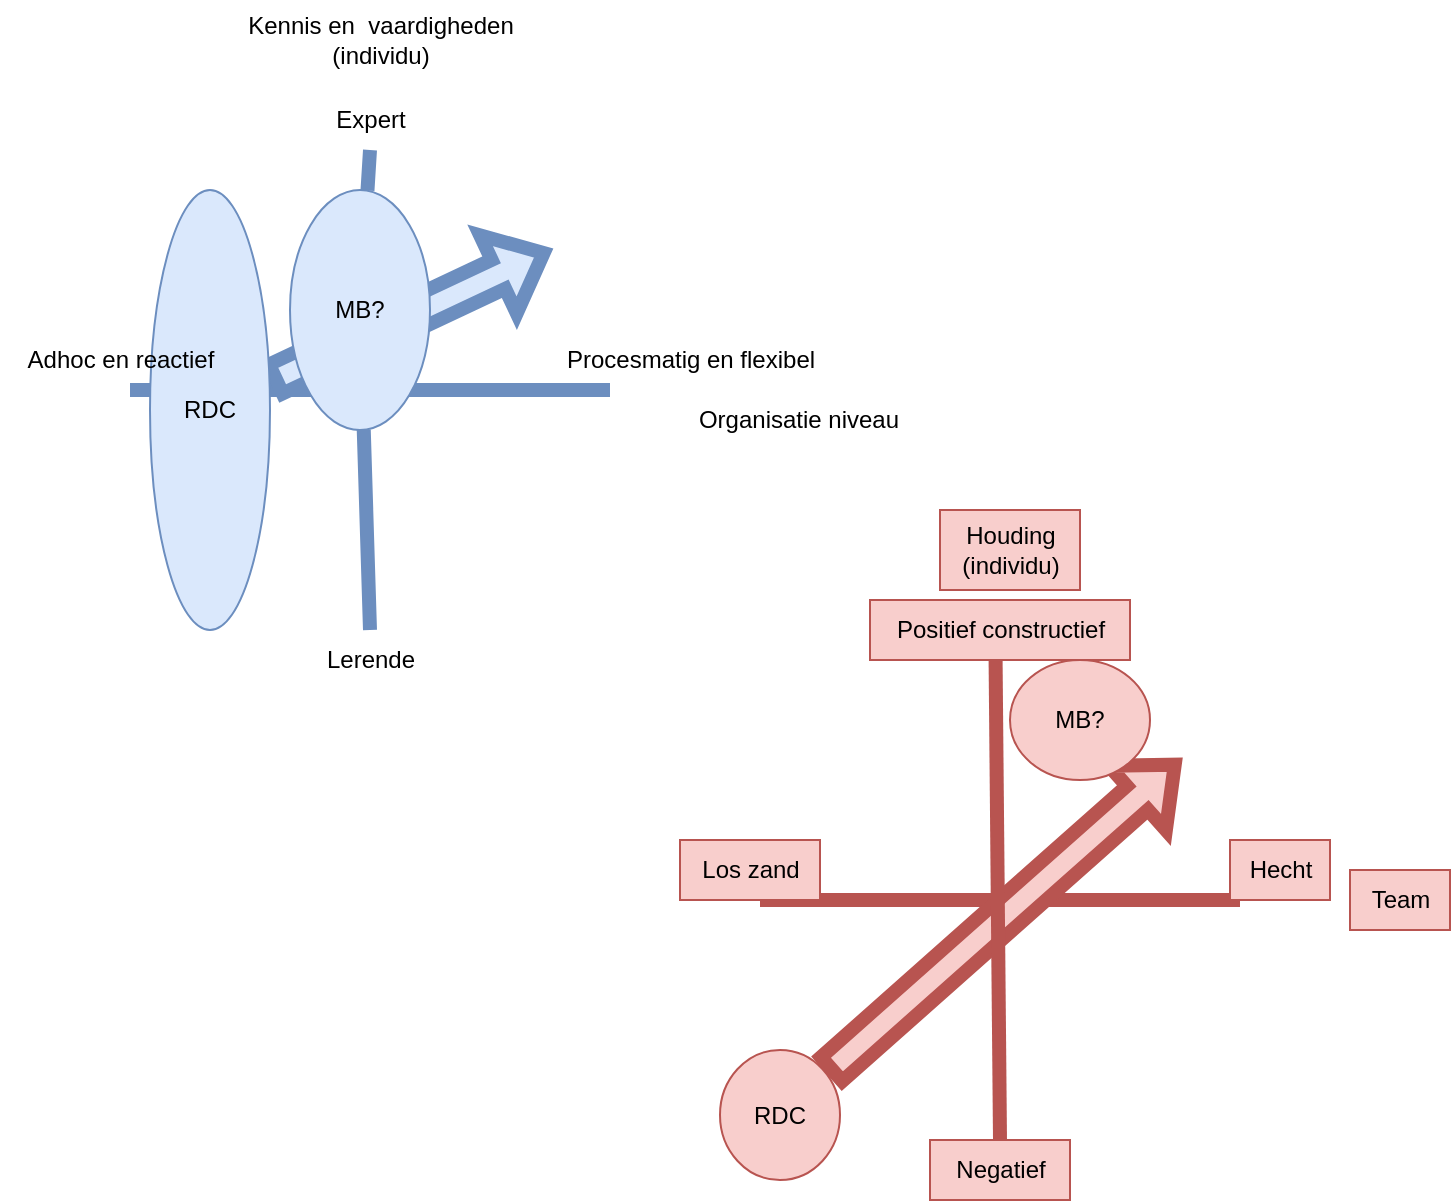 <mxfile version="20.4.0" type="github">
  <diagram id="TwwceFtrrl0UsAo8pEpV" name="Pagina-1">
    <mxGraphModel dx="1298" dy="784" grid="1" gridSize="10" guides="1" tooltips="1" connect="1" arrows="1" fold="1" page="1" pageScale="1" pageWidth="827" pageHeight="1169" math="0" shadow="0">
      <root>
        <mxCell id="0" />
        <mxCell id="1" parent="0" />
        <mxCell id="IL3Q1A1JDviLNZqy1Z-b-1" value="" style="endArrow=none;html=1;rounded=0;strokeWidth=7;fillColor=#dae8fc;strokeColor=#6c8ebf;startArrow=none;" edge="1" parent="1" source="IL3Q1A1JDviLNZqy1Z-b-12">
          <mxGeometry width="50" height="50" relative="1" as="geometry">
            <mxPoint x="200" y="360" as="sourcePoint" />
            <mxPoint x="200" y="120" as="targetPoint" />
          </mxGeometry>
        </mxCell>
        <mxCell id="IL3Q1A1JDviLNZqy1Z-b-2" value="" style="endArrow=none;html=1;rounded=0;strokeWidth=7;fillColor=#dae8fc;strokeColor=#6c8ebf;" edge="1" parent="1">
          <mxGeometry width="50" height="50" relative="1" as="geometry">
            <mxPoint x="320" y="240" as="sourcePoint" />
            <mxPoint x="80" y="240" as="targetPoint" />
          </mxGeometry>
        </mxCell>
        <mxCell id="IL3Q1A1JDviLNZqy1Z-b-3" value="Kennis en&amp;nbsp; vaardigheden&lt;br&gt;(individu)" style="text;html=1;resizable=0;autosize=1;align=center;verticalAlign=middle;points=[];fillColor=none;strokeColor=none;rounded=0;" vertex="1" parent="1">
          <mxGeometry x="125" y="45" width="160" height="40" as="geometry" />
        </mxCell>
        <mxCell id="IL3Q1A1JDviLNZqy1Z-b-4" value="Expert" style="text;html=1;resizable=0;autosize=1;align=center;verticalAlign=middle;points=[];fillColor=none;strokeColor=none;rounded=0;" vertex="1" parent="1">
          <mxGeometry x="170" y="90" width="60" height="30" as="geometry" />
        </mxCell>
        <mxCell id="IL3Q1A1JDviLNZqy1Z-b-5" value="Lerende" style="text;html=1;resizable=0;autosize=1;align=center;verticalAlign=middle;points=[];fillColor=none;strokeColor=none;rounded=0;" vertex="1" parent="1">
          <mxGeometry x="165" y="360" width="70" height="30" as="geometry" />
        </mxCell>
        <mxCell id="IL3Q1A1JDviLNZqy1Z-b-6" value="Procesmatig en flexibel" style="text;html=1;resizable=0;autosize=1;align=center;verticalAlign=middle;points=[];fillColor=none;strokeColor=none;rounded=0;" vertex="1" parent="1">
          <mxGeometry x="285" y="210" width="150" height="30" as="geometry" />
        </mxCell>
        <mxCell id="IL3Q1A1JDviLNZqy1Z-b-8" value="Organisatie niveau" style="text;html=1;resizable=0;autosize=1;align=center;verticalAlign=middle;points=[];fillColor=none;strokeColor=none;rounded=0;" vertex="1" parent="1">
          <mxGeometry x="354" y="240" width="120" height="30" as="geometry" />
        </mxCell>
        <mxCell id="IL3Q1A1JDviLNZqy1Z-b-11" value="" style="shape=flexArrow;endArrow=classic;html=1;rounded=0;strokeWidth=7;fillColor=#dae8fc;strokeColor=#6c8ebf;" edge="1" parent="1" source="IL3Q1A1JDviLNZqy1Z-b-13">
          <mxGeometry width="50" height="50" relative="1" as="geometry">
            <mxPoint x="150" y="280" as="sourcePoint" />
            <mxPoint x="290" y="170" as="targetPoint" />
          </mxGeometry>
        </mxCell>
        <mxCell id="IL3Q1A1JDviLNZqy1Z-b-13" value="RDC" style="ellipse;whiteSpace=wrap;html=1;fillColor=#dae8fc;strokeColor=#6c8ebf;" vertex="1" parent="1">
          <mxGeometry x="90" y="140" width="60" height="220" as="geometry" />
        </mxCell>
        <mxCell id="IL3Q1A1JDviLNZqy1Z-b-9" value="Adhoc en reactief" style="text;html=1;resizable=0;autosize=1;align=center;verticalAlign=middle;points=[];fillColor=none;strokeColor=none;rounded=0;" vertex="1" parent="1">
          <mxGeometry x="15" y="210" width="120" height="30" as="geometry" />
        </mxCell>
        <mxCell id="IL3Q1A1JDviLNZqy1Z-b-12" value="MB?" style="ellipse;whiteSpace=wrap;html=1;fillColor=#dae8fc;strokeColor=#6c8ebf;" vertex="1" parent="1">
          <mxGeometry x="160" y="140" width="70" height="120" as="geometry" />
        </mxCell>
        <mxCell id="IL3Q1A1JDviLNZqy1Z-b-14" value="" style="endArrow=none;html=1;rounded=0;strokeWidth=7;fillColor=#dae8fc;strokeColor=#6c8ebf;" edge="1" parent="1" target="IL3Q1A1JDviLNZqy1Z-b-12">
          <mxGeometry width="50" height="50" relative="1" as="geometry">
            <mxPoint x="200" y="360" as="sourcePoint" />
            <mxPoint x="200" y="120" as="targetPoint" />
          </mxGeometry>
        </mxCell>
        <mxCell id="IL3Q1A1JDviLNZqy1Z-b-16" value="" style="endArrow=none;html=1;rounded=0;strokeWidth=7;fillColor=#f8cecc;strokeColor=#b85450;" edge="1" parent="1">
          <mxGeometry width="50" height="50" relative="1" as="geometry">
            <mxPoint x="635" y="495" as="sourcePoint" />
            <mxPoint x="395" y="495" as="targetPoint" />
          </mxGeometry>
        </mxCell>
        <mxCell id="IL3Q1A1JDviLNZqy1Z-b-17" value="Houding&lt;br&gt;(individu)" style="text;html=1;resizable=0;autosize=1;align=center;verticalAlign=middle;points=[];fillColor=#f8cecc;strokeColor=#b85450;rounded=0;" vertex="1" parent="1">
          <mxGeometry x="485" y="300" width="70" height="40" as="geometry" />
        </mxCell>
        <mxCell id="IL3Q1A1JDviLNZqy1Z-b-18" value="Positief constructief" style="text;html=1;resizable=0;autosize=1;align=center;verticalAlign=middle;points=[];fillColor=#f8cecc;strokeColor=#b85450;rounded=0;" vertex="1" parent="1">
          <mxGeometry x="450" y="345" width="130" height="30" as="geometry" />
        </mxCell>
        <mxCell id="IL3Q1A1JDviLNZqy1Z-b-19" value="Negatief" style="text;html=1;resizable=0;autosize=1;align=center;verticalAlign=middle;points=[];fillColor=#f8cecc;strokeColor=#b85450;rounded=0;" vertex="1" parent="1">
          <mxGeometry x="480" y="615" width="70" height="30" as="geometry" />
        </mxCell>
        <mxCell id="IL3Q1A1JDviLNZqy1Z-b-20" value="Hecht" style="text;html=1;resizable=0;autosize=1;align=center;verticalAlign=middle;points=[];fillColor=#f8cecc;strokeColor=#b85450;rounded=0;" vertex="1" parent="1">
          <mxGeometry x="630" y="465" width="50" height="30" as="geometry" />
        </mxCell>
        <mxCell id="IL3Q1A1JDviLNZqy1Z-b-21" value="Team" style="text;html=1;resizable=0;autosize=1;align=center;verticalAlign=middle;points=[];fillColor=#f8cecc;strokeColor=#b85450;rounded=0;" vertex="1" parent="1">
          <mxGeometry x="690" y="480" width="50" height="30" as="geometry" />
        </mxCell>
        <mxCell id="IL3Q1A1JDviLNZqy1Z-b-22" value="" style="shape=flexArrow;endArrow=classic;html=1;rounded=0;strokeWidth=7;fillColor=#f8cecc;strokeColor=#b85450;" edge="1" parent="1" source="IL3Q1A1JDviLNZqy1Z-b-23">
          <mxGeometry width="50" height="50" relative="1" as="geometry">
            <mxPoint x="465" y="535" as="sourcePoint" />
            <mxPoint x="605" y="425" as="targetPoint" />
          </mxGeometry>
        </mxCell>
        <mxCell id="IL3Q1A1JDviLNZqy1Z-b-23" value="RDC" style="ellipse;whiteSpace=wrap;html=1;fillColor=#f8cecc;strokeColor=#b85450;" vertex="1" parent="1">
          <mxGeometry x="375" y="570" width="60" height="65" as="geometry" />
        </mxCell>
        <mxCell id="IL3Q1A1JDviLNZqy1Z-b-24" value="Los zand" style="text;html=1;resizable=0;autosize=1;align=center;verticalAlign=middle;points=[];fillColor=#f8cecc;strokeColor=#b85450;rounded=0;" vertex="1" parent="1">
          <mxGeometry x="355" y="465" width="70" height="30" as="geometry" />
        </mxCell>
        <mxCell id="IL3Q1A1JDviLNZqy1Z-b-25" value="MB?" style="ellipse;whiteSpace=wrap;html=1;fillColor=#f8cecc;strokeColor=#b85450;" vertex="1" parent="1">
          <mxGeometry x="520" y="375" width="70" height="60" as="geometry" />
        </mxCell>
        <mxCell id="IL3Q1A1JDviLNZqy1Z-b-26" value="" style="endArrow=none;html=1;rounded=0;strokeWidth=7;fillColor=#f8cecc;strokeColor=#b85450;entryX=0.483;entryY=0.983;entryDx=0;entryDy=0;entryPerimeter=0;" edge="1" parent="1" target="IL3Q1A1JDviLNZqy1Z-b-18">
          <mxGeometry width="50" height="50" relative="1" as="geometry">
            <mxPoint x="515" y="615" as="sourcePoint" />
            <mxPoint x="600" y="540" as="targetPoint" />
          </mxGeometry>
        </mxCell>
      </root>
    </mxGraphModel>
  </diagram>
</mxfile>
